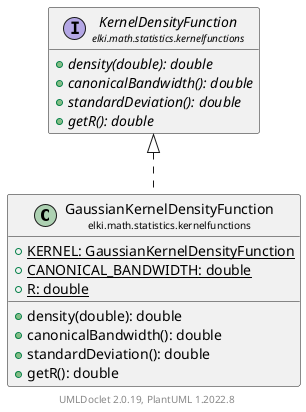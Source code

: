 @startuml
    remove .*\.(Instance|Par|Parameterizer|Factory)$
    set namespaceSeparator none
    hide empty fields
    hide empty methods

    class "<size:14>GaussianKernelDensityFunction\n<size:10>elki.math.statistics.kernelfunctions" as elki.math.statistics.kernelfunctions.GaussianKernelDensityFunction [[GaussianKernelDensityFunction.html]] {
        {static} +KERNEL: GaussianKernelDensityFunction
        {static} +CANONICAL_BANDWIDTH: double
        {static} +R: double
        +density(double): double
        +canonicalBandwidth(): double
        +standardDeviation(): double
        +getR(): double
    }

    interface "<size:14>KernelDensityFunction\n<size:10>elki.math.statistics.kernelfunctions" as elki.math.statistics.kernelfunctions.KernelDensityFunction [[KernelDensityFunction.html]] {
        {abstract} +density(double): double
        {abstract} +canonicalBandwidth(): double
        {abstract} +standardDeviation(): double
        {abstract} +getR(): double
    }
    class "<size:14>GaussianKernelDensityFunction.Par\n<size:10>elki.math.statistics.kernelfunctions" as elki.math.statistics.kernelfunctions.GaussianKernelDensityFunction.Par [[GaussianKernelDensityFunction.Par.html]]

    elki.math.statistics.kernelfunctions.KernelDensityFunction <|.. elki.math.statistics.kernelfunctions.GaussianKernelDensityFunction
    elki.math.statistics.kernelfunctions.GaussianKernelDensityFunction +-- elki.math.statistics.kernelfunctions.GaussianKernelDensityFunction.Par

    center footer UMLDoclet 2.0.19, PlantUML 1.2022.8
@enduml
